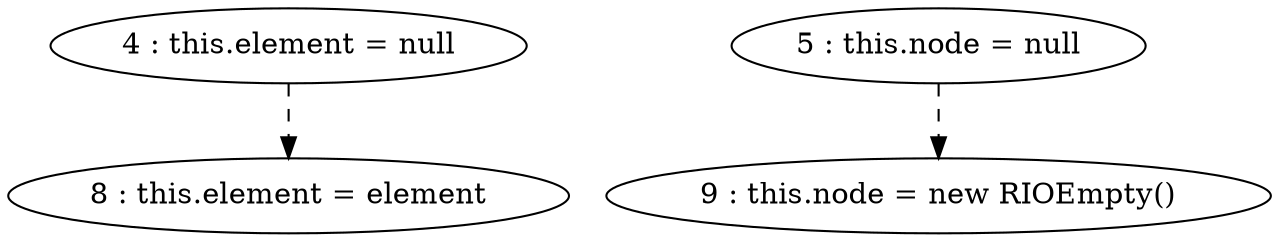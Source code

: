digraph G {
"4 : this.element = null"
"4 : this.element = null" -> "8 : this.element = element" [style=dashed]
"5 : this.node = null"
"5 : this.node = null" -> "9 : this.node = new RIOEmpty()" [style=dashed]
"8 : this.element = element"
"9 : this.node = new RIOEmpty()"
}